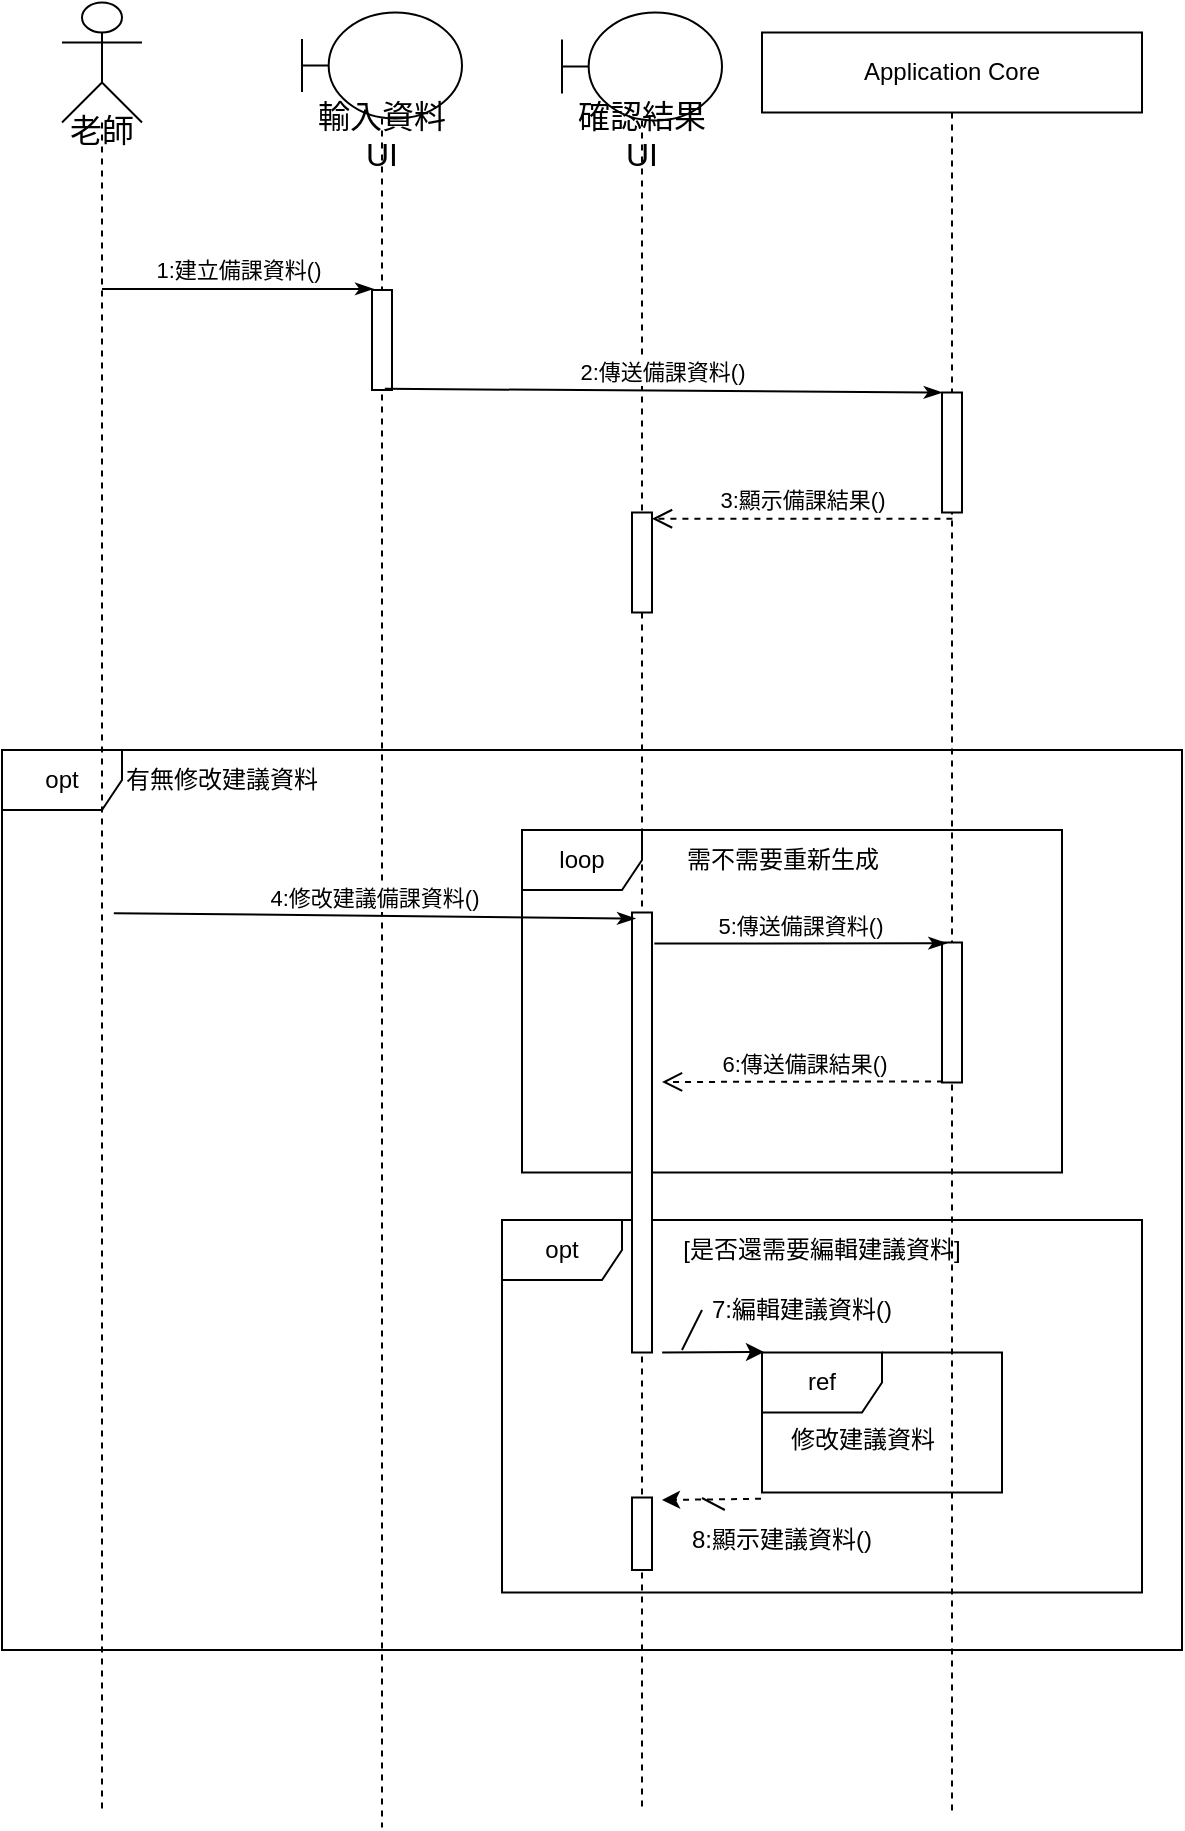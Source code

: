 <mxfile>
    <diagram name="第 1 页" id="_kCn5gWWrIlWfqqUU_DX">
        <mxGraphModel dx="576" dy="332" grid="1" gridSize="10" guides="1" tooltips="1" connect="1" arrows="1" fold="1" page="1" pageScale="1" pageWidth="1100" pageHeight="1700" math="0" shadow="0">
            <root>
                <mxCell id="0"/>
                <mxCell id="1" parent="0"/>
                <mxCell id="2" value="opt" style="shape=umlFrame;whiteSpace=wrap;html=1;" vertex="1" parent="1">
                    <mxGeometry x="230" y="470" width="590" height="450" as="geometry"/>
                </mxCell>
                <mxCell id="3" value="&lt;p&gt;&lt;font style=&quot;font-size: 16px;&quot;&gt;老師&lt;/font&gt;&lt;/p&gt;" style="shape=umlLifeline;participant=umlActor;perimeter=lifelinePerimeter;whiteSpace=wrap;html=1;container=1;collapsible=0;recursiveResize=0;verticalAlign=top;spacingTop=36;outlineConnect=0;size=60;align=center;" vertex="1" parent="1">
                    <mxGeometry x="260" y="96.25" width="40" height="905" as="geometry"/>
                </mxCell>
                <mxCell id="4" value="輸入資料UI" style="shape=umlLifeline;participant=umlBoundary;perimeter=lifelinePerimeter;whiteSpace=wrap;html=1;container=1;collapsible=0;recursiveResize=0;verticalAlign=top;spacingTop=36;outlineConnect=0;fontSize=16;size=53;" vertex="1" parent="1">
                    <mxGeometry x="380" y="101.25" width="80" height="907.5" as="geometry"/>
                </mxCell>
                <mxCell id="5" value="" style="html=1;points=[];perimeter=orthogonalPerimeter;" vertex="1" parent="4">
                    <mxGeometry x="35" y="138.75" width="10" height="50" as="geometry"/>
                </mxCell>
                <mxCell id="6" value="確認結果UI" style="shape=umlLifeline;participant=umlBoundary;perimeter=lifelinePerimeter;whiteSpace=wrap;html=1;container=1;collapsible=0;recursiveResize=0;verticalAlign=top;spacingTop=36;outlineConnect=0;fontSize=16;size=54;" vertex="1" parent="1">
                    <mxGeometry x="510" y="101.25" width="80" height="900" as="geometry"/>
                </mxCell>
                <mxCell id="7" value="" style="html=1;points=[];perimeter=orthogonalPerimeter;" vertex="1" parent="6">
                    <mxGeometry x="35" y="250" width="10" height="50" as="geometry"/>
                </mxCell>
                <mxCell id="8" value="" style="html=1;points=[];perimeter=orthogonalPerimeter;" vertex="1" parent="6">
                    <mxGeometry x="35" y="742.5" width="10" height="36.25" as="geometry"/>
                </mxCell>
                <mxCell id="9" value="Application Core" style="shape=umlLifeline;perimeter=lifelinePerimeter;whiteSpace=wrap;html=1;container=1;collapsible=0;recursiveResize=0;outlineConnect=0;" vertex="1" parent="1">
                    <mxGeometry x="610" y="111.25" width="190" height="890" as="geometry"/>
                </mxCell>
                <mxCell id="10" value="loop" style="shape=umlFrame;whiteSpace=wrap;html=1;" vertex="1" parent="9">
                    <mxGeometry x="-120" y="398.75" width="270" height="171.25" as="geometry"/>
                </mxCell>
                <mxCell id="11" value="opt" style="shape=umlFrame;whiteSpace=wrap;html=1;" vertex="1" parent="9">
                    <mxGeometry x="-130" y="593.75" width="320" height="186.25" as="geometry"/>
                </mxCell>
                <mxCell id="12" value="" style="html=1;points=[];perimeter=orthogonalPerimeter;" vertex="1" parent="9">
                    <mxGeometry x="90" y="180" width="10" height="60" as="geometry"/>
                </mxCell>
                <mxCell id="13" value="" style="html=1;points=[];perimeter=orthogonalPerimeter;" vertex="1" parent="9">
                    <mxGeometry x="90" y="455" width="10" height="70" as="geometry"/>
                </mxCell>
                <mxCell id="14" value="ref" style="shape=umlFrame;whiteSpace=wrap;html=1;" vertex="1" parent="9">
                    <mxGeometry y="660" width="120" height="70" as="geometry"/>
                </mxCell>
                <mxCell id="15" value="修改建議資料" style="text;html=1;align=center;verticalAlign=middle;resizable=0;points=[];autosize=1;strokeColor=none;fillColor=none;" vertex="1" parent="9">
                    <mxGeometry y="688.75" width="100" height="30" as="geometry"/>
                </mxCell>
                <mxCell id="16" value="需不需要重新生成" style="text;html=1;align=center;verticalAlign=middle;resizable=0;points=[];autosize=1;strokeColor=none;fillColor=none;" vertex="1" parent="9">
                    <mxGeometry x="-50" y="398.75" width="120" height="30" as="geometry"/>
                </mxCell>
                <mxCell id="17" value="" style="html=1;points=[];perimeter=orthogonalPerimeter;" vertex="1" parent="9">
                    <mxGeometry x="-65" y="440" width="10" height="220" as="geometry"/>
                </mxCell>
                <mxCell id="18" value="[是否還需要編輯建議資料]" style="text;html=1;align=center;verticalAlign=middle;whiteSpace=wrap;rounded=0;" vertex="1" parent="9">
                    <mxGeometry x="-50" y="593.75" width="160" height="30" as="geometry"/>
                </mxCell>
                <mxCell id="19" value="7:編輯建議資料()" style="text;html=1;align=center;verticalAlign=middle;whiteSpace=wrap;rounded=0;" vertex="1" parent="9">
                    <mxGeometry x="-30" y="623.75" width="100" height="30" as="geometry"/>
                </mxCell>
                <mxCell id="20" value="" style="endArrow=classic;html=1;rounded=0;exitX=-0.004;exitY=1.045;exitDx=0;exitDy=0;exitPerimeter=0;elbow=vertical;dashed=1;" edge="1" parent="9" source="14">
                    <mxGeometry width="50" height="50" relative="1" as="geometry">
                        <mxPoint x="-39.92" y="669.997" as="sourcePoint"/>
                        <mxPoint x="-50" y="733.75" as="targetPoint"/>
                    </mxGeometry>
                </mxCell>
                <mxCell id="21" value="8:顯示建議資料()" style="text;html=1;align=center;verticalAlign=middle;whiteSpace=wrap;rounded=0;" vertex="1" parent="9">
                    <mxGeometry x="-40" y="738.75" width="100" height="30" as="geometry"/>
                </mxCell>
                <mxCell id="22" value="1:建立備課資料()" style="html=1;verticalAlign=bottom;endArrow=classicThin;endFill=1;entryX=0.068;entryY=-0.011;entryDx=0;entryDy=0;entryPerimeter=0;" edge="1" parent="1" source="3" target="5">
                    <mxGeometry x="-0.004" width="80" relative="1" as="geometry">
                        <mxPoint x="310" y="239" as="sourcePoint"/>
                        <mxPoint x="378.36" y="240.0" as="targetPoint"/>
                        <mxPoint as="offset"/>
                    </mxGeometry>
                </mxCell>
                <mxCell id="23" value="2:傳送備課資料()" style="html=1;verticalAlign=bottom;endArrow=classicThin;endFill=1;exitX=0.64;exitY=0.988;exitDx=0;exitDy=0;exitPerimeter=0;" edge="1" parent="1" source="5" target="12">
                    <mxGeometry x="-0.004" width="80" relative="1" as="geometry">
                        <mxPoint x="430.16" y="300" as="sourcePoint"/>
                        <mxPoint x="540" y="300" as="targetPoint"/>
                        <mxPoint as="offset"/>
                    </mxGeometry>
                </mxCell>
                <mxCell id="24" value="3:顯示備課結果()" style="html=1;verticalAlign=bottom;endArrow=open;dashed=1;endSize=8;exitX=0.521;exitY=1.052;exitDx=0;exitDy=0;exitPerimeter=0;" edge="1" parent="1" source="12" target="7">
                    <mxGeometry x="-0.002" relative="1" as="geometry">
                        <mxPoint x="620" y="360" as="sourcePoint"/>
                        <mxPoint x="550" y="363" as="targetPoint"/>
                        <mxPoint as="offset"/>
                    </mxGeometry>
                </mxCell>
                <mxCell id="25" value="5:傳送備課資料()" style="html=1;verticalAlign=bottom;endArrow=classicThin;endFill=1;entryX=0.231;entryY=0.005;entryDx=0;entryDy=0;entryPerimeter=0;exitX=1.116;exitY=0.134;exitDx=0;exitDy=0;exitPerimeter=0;" edge="1" parent="1" target="13">
                    <mxGeometry x="-0.004" width="80" relative="1" as="geometry">
                        <mxPoint x="556.16" y="566.81" as="sourcePoint"/>
                        <mxPoint x="620" y="566" as="targetPoint"/>
                        <mxPoint as="offset"/>
                    </mxGeometry>
                </mxCell>
                <mxCell id="26" value="6:傳送備課結果()" style="html=1;verticalAlign=bottom;endArrow=open;dashed=1;endSize=8;exitX=0.052;exitY=0.992;exitDx=0;exitDy=0;exitPerimeter=0;" edge="1" parent="1" source="13">
                    <mxGeometry x="-0.002" relative="1" as="geometry">
                        <mxPoint x="630.21" y="635.0" as="sourcePoint"/>
                        <mxPoint x="560" y="636" as="targetPoint"/>
                        <mxPoint as="offset"/>
                    </mxGeometry>
                </mxCell>
                <mxCell id="27" value="4:修改建議備課資料()" style="html=1;verticalAlign=bottom;endArrow=classicThin;endFill=1;exitX=1.092;exitY=0.016;exitDx=0;exitDy=0;exitPerimeter=0;entryX=0.167;entryY=0.022;entryDx=0;entryDy=0;entryPerimeter=0;" edge="1" parent="1">
                    <mxGeometry x="-0.004" width="80" relative="1" as="geometry">
                        <mxPoint x="285.92" y="551.58" as="sourcePoint"/>
                        <mxPoint x="546.67" y="554.264" as="targetPoint"/>
                        <mxPoint as="offset"/>
                    </mxGeometry>
                </mxCell>
                <mxCell id="28" value="有無修改建議資料" style="text;html=1;align=center;verticalAlign=middle;whiteSpace=wrap;rounded=0;" vertex="1" parent="1">
                    <mxGeometry x="275" y="470" width="130" height="30" as="geometry"/>
                </mxCell>
                <mxCell id="29" value="" style="endArrow=classic;html=1;rounded=0;exitX=0.219;exitY=0.214;exitDx=0;exitDy=0;exitPerimeter=0;elbow=vertical;" edge="1" parent="1">
                    <mxGeometry width="50" height="50" relative="1" as="geometry">
                        <mxPoint x="560.08" y="771.247" as="sourcePoint"/>
                        <mxPoint x="611" y="771" as="targetPoint"/>
                    </mxGeometry>
                </mxCell>
                <mxCell id="30" value="" style="endArrow=none;html=1;rounded=0;entryX=0;entryY=0.5;entryDx=0;entryDy=0;" edge="1" parent="1" target="19">
                    <mxGeometry width="50" height="50" relative="1" as="geometry">
                        <mxPoint x="570" y="770" as="sourcePoint"/>
                        <mxPoint x="350" y="810" as="targetPoint"/>
                    </mxGeometry>
                </mxCell>
                <mxCell id="31" value="" style="endArrow=none;html=1;rounded=0;" edge="1" parent="1" target="21">
                    <mxGeometry width="50" height="50" relative="1" as="geometry">
                        <mxPoint x="580" y="844" as="sourcePoint"/>
                        <mxPoint x="590" y="824" as="targetPoint"/>
                    </mxGeometry>
                </mxCell>
            </root>
        </mxGraphModel>
    </diagram>
</mxfile>